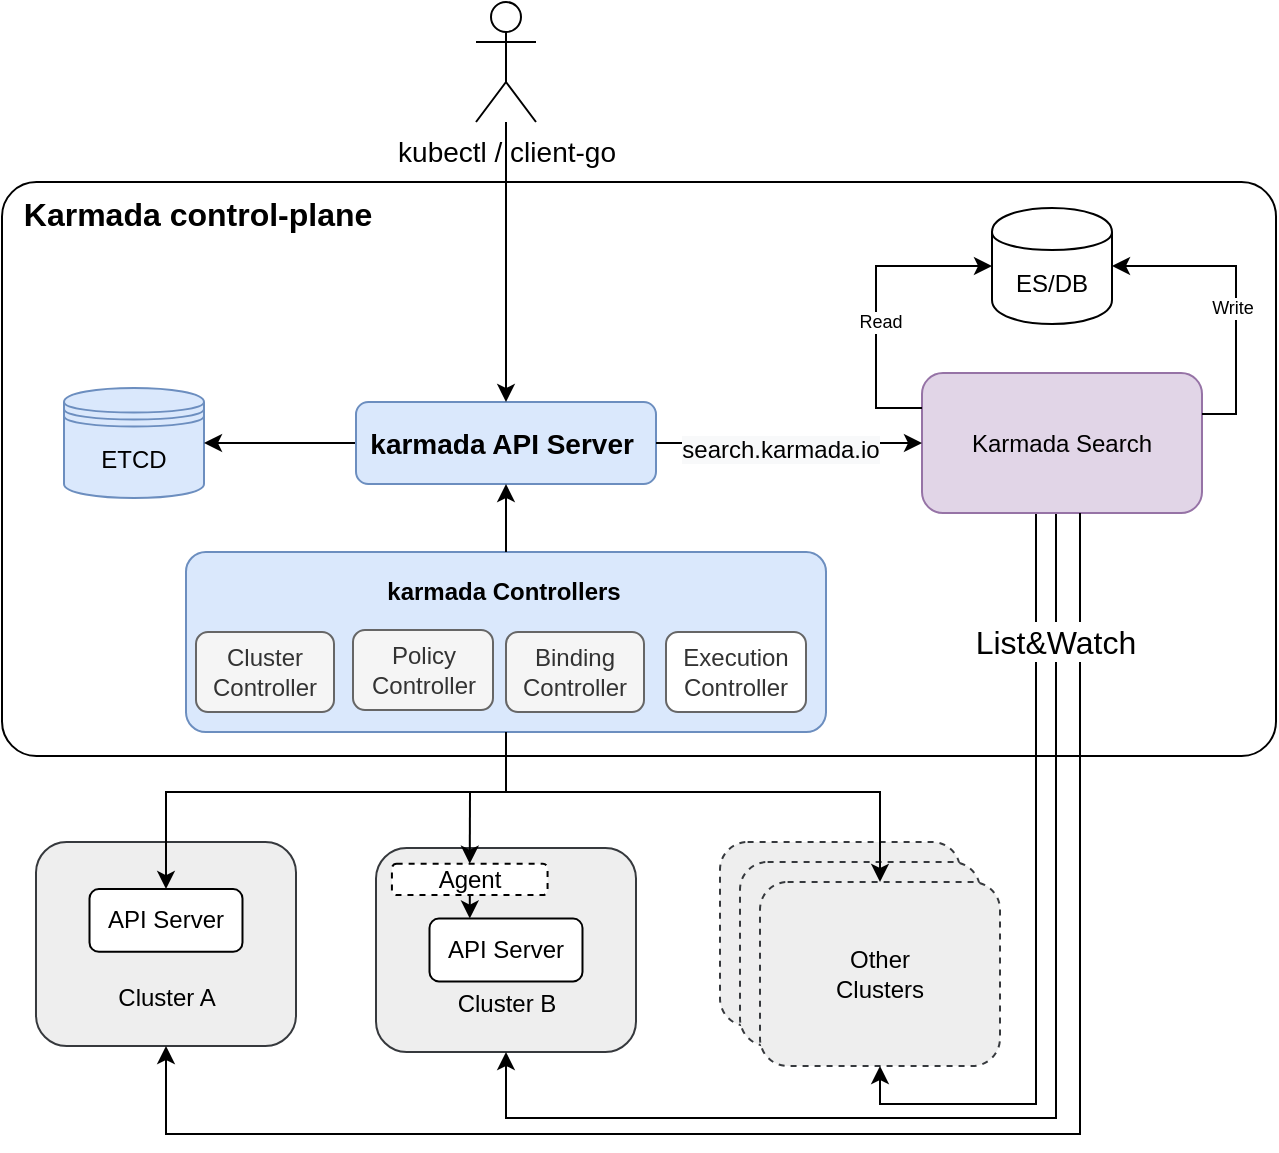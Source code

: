 <mxfile version="13.9.9" type="device"><diagram id="YDcc9W5wfRdrAbQTgMcR" name="资源全局搜索"><mxGraphModel dx="-419" dy="3520" grid="0" gridSize="10" guides="1" tooltips="1" connect="1" arrows="1" fold="1" page="1" pageScale="1" pageWidth="827" pageHeight="1169" math="0" shadow="0"><root><mxCell id="DDgLZkH4KFTu_fttLClQ-0"/><mxCell id="DDgLZkH4KFTu_fttLClQ-1" parent="DDgLZkH4KFTu_fttLClQ-0"/><mxCell id="jeVSMUv8jqbqw5MDYLoh-6" value="" style="group" parent="DDgLZkH4KFTu_fttLClQ-1" vertex="1" connectable="0"><mxGeometry x="2882" y="-1497" width="140" height="112" as="geometry"/></mxCell><mxCell id="mVF_iYI-QbaVjgLr8Lef-25" value="" style="rounded=1;whiteSpace=wrap;html=1;dashed=1;fillColor=#eeeeee;strokeColor=#36393d;" parent="jeVSMUv8jqbqw5MDYLoh-6" vertex="1"><mxGeometry width="120" height="92" as="geometry"/></mxCell><mxCell id="mVF_iYI-QbaVjgLr8Lef-26" value="" style="rounded=1;whiteSpace=wrap;html=1;dashed=1;fillColor=#eeeeee;strokeColor=#36393d;" parent="jeVSMUv8jqbqw5MDYLoh-6" vertex="1"><mxGeometry x="10" y="10" width="120" height="92" as="geometry"/></mxCell><mxCell id="mVF_iYI-QbaVjgLr8Lef-27" value="Other&lt;br&gt;Clusters" style="rounded=1;whiteSpace=wrap;html=1;dashed=1;fillColor=#eeeeee;strokeColor=#36393d;" parent="jeVSMUv8jqbqw5MDYLoh-6" vertex="1"><mxGeometry x="20" y="20" width="120" height="92" as="geometry"/></mxCell><mxCell id="mVF_iYI-QbaVjgLr8Lef-2" value="&lt;b&gt;&amp;nbsp; Karmada control-plane&lt;/b&gt;" style="rounded=1;whiteSpace=wrap;html=1;arcSize=6;verticalAlign=top;align=left;fontSize=16;" parent="DDgLZkH4KFTu_fttLClQ-1" vertex="1"><mxGeometry x="2523" y="-1827" width="637" height="287" as="geometry"/></mxCell><mxCell id="mVF_iYI-QbaVjgLr8Lef-3" value="ETCD" style="shape=datastore;whiteSpace=wrap;html=1;fillColor=#dae8fc;strokeColor=#6c8ebf;" parent="DDgLZkH4KFTu_fttLClQ-1" vertex="1"><mxGeometry x="2554" y="-1724" width="70" height="55" as="geometry"/></mxCell><mxCell id="mVF_iYI-QbaVjgLr8Lef-4" value="" style="edgeStyle=orthogonalEdgeStyle;rounded=0;orthogonalLoop=1;jettySize=auto;html=1;" parent="DDgLZkH4KFTu_fttLClQ-1" source="mVF_iYI-QbaVjgLr8Lef-5" target="mVF_iYI-QbaVjgLr8Lef-3" edge="1"><mxGeometry x="2500" y="-1950" as="geometry"/></mxCell><mxCell id="mVF_iYI-QbaVjgLr8Lef-5" value="karmada API Server&amp;nbsp;" style="rounded=1;whiteSpace=wrap;html=1;fillColor=#dae8fc;strokeColor=#6c8ebf;fontSize=14;fontStyle=1" parent="DDgLZkH4KFTu_fttLClQ-1" vertex="1"><mxGeometry x="2700" y="-1717" width="150" height="41" as="geometry"/></mxCell><mxCell id="mVF_iYI-QbaVjgLr8Lef-6" value="" style="group;rounded=1;arcSize=7;glass=0;" parent="DDgLZkH4KFTu_fttLClQ-1" vertex="1" connectable="0"><mxGeometry x="2615" y="-1642" width="320" height="90" as="geometry"/></mxCell><mxCell id="mVF_iYI-QbaVjgLr8Lef-7" value="" style="rounded=1;whiteSpace=wrap;html=1;fillColor=#dae8fc;strokeColor=#6c8ebf;arcSize=11;" parent="mVF_iYI-QbaVjgLr8Lef-6" vertex="1"><mxGeometry width="320" height="90.0" as="geometry"/></mxCell><mxCell id="mVF_iYI-QbaVjgLr8Lef-8" value="Policy Controller" style="rounded=1;whiteSpace=wrap;html=1;fillColor=#f5f5f5;strokeColor=#666666;fontColor=#333333;" parent="mVF_iYI-QbaVjgLr8Lef-6" vertex="1"><mxGeometry x="83.5" y="39.0" width="70" height="40.0" as="geometry"/></mxCell><mxCell id="mVF_iYI-QbaVjgLr8Lef-9" value="Binding&lt;br&gt;Controller" style="rounded=1;whiteSpace=wrap;html=1;fillColor=#f5f5f5;strokeColor=#666666;fontColor=#333333;" parent="mVF_iYI-QbaVjgLr8Lef-6" vertex="1"><mxGeometry x="160" y="40.0" width="69" height="40.0" as="geometry"/></mxCell><mxCell id="mVF_iYI-QbaVjgLr8Lef-10" value="Execution&lt;br&gt;Controller" style="rounded=1;whiteSpace=wrap;html=1;strokeColor=#666666;fontColor=#333333;" parent="mVF_iYI-QbaVjgLr8Lef-6" vertex="1"><mxGeometry x="240" y="40.0" width="70" height="40.0" as="geometry"/></mxCell><mxCell id="mVF_iYI-QbaVjgLr8Lef-11" value="Cluster&lt;br&gt;Controller" style="rounded=1;whiteSpace=wrap;html=1;fillColor=#f5f5f5;strokeColor=#666666;fontColor=#333333;" parent="mVF_iYI-QbaVjgLr8Lef-6" vertex="1"><mxGeometry x="5" y="40.0" width="69" height="40.0" as="geometry"/></mxCell><mxCell id="mVF_iYI-QbaVjgLr8Lef-12" value="&lt;b&gt;karmada Controllers&lt;/b&gt;" style="text;html=1;strokeColor=none;fillColor=none;align=center;verticalAlign=middle;whiteSpace=wrap;rounded=0;" parent="mVF_iYI-QbaVjgLr8Lef-6" vertex="1"><mxGeometry x="64" y="10.0" width="190" height="20.0" as="geometry"/></mxCell><mxCell id="mVF_iYI-QbaVjgLr8Lef-13" value="" style="endArrow=classic;html=1;exitX=0.5;exitY=0;exitDx=0;exitDy=0;entryX=0.5;entryY=1;entryDx=0;entryDy=0;" parent="DDgLZkH4KFTu_fttLClQ-1" source="mVF_iYI-QbaVjgLr8Lef-7" target="mVF_iYI-QbaVjgLr8Lef-5" edge="1"><mxGeometry x="2500" y="-1950" width="50" height="50" as="geometry"><mxPoint x="2710" y="-1502" as="sourcePoint"/><mxPoint x="2763" y="-1667" as="targetPoint"/></mxGeometry></mxCell><mxCell id="mVF_iYI-QbaVjgLr8Lef-15" value="" style="group;rounded=1;" parent="DDgLZkH4KFTu_fttLClQ-1" vertex="1" connectable="0"><mxGeometry x="2540" y="-1497" width="130" height="102" as="geometry"/></mxCell><mxCell id="mVF_iYI-QbaVjgLr8Lef-16" value="" style="rounded=1;whiteSpace=wrap;html=1;fillColor=#eeeeee;strokeColor=#36393d;" parent="mVF_iYI-QbaVjgLr8Lef-15" vertex="1"><mxGeometry width="130" height="102" as="geometry"/></mxCell><mxCell id="mVF_iYI-QbaVjgLr8Lef-17" value="API Server" style="rounded=1;whiteSpace=wrap;html=1;" parent="mVF_iYI-QbaVjgLr8Lef-15" vertex="1"><mxGeometry x="26.752" y="23.538" width="76.497" height="31.385" as="geometry"/></mxCell><mxCell id="mVF_iYI-QbaVjgLr8Lef-18" value="Cluster A" style="text;html=1;strokeColor=none;fillColor=none;align=center;verticalAlign=middle;whiteSpace=wrap;rounded=1;" parent="mVF_iYI-QbaVjgLr8Lef-15" vertex="1"><mxGeometry x="17.687" y="70.615" width="94.626" height="15.692" as="geometry"/></mxCell><mxCell id="mVF_iYI-QbaVjgLr8Lef-19" value="Agent" style="group;rounded=1;" parent="DDgLZkH4KFTu_fttLClQ-1" vertex="1" connectable="0"><mxGeometry x="2710" y="-1494" width="130" height="102" as="geometry"/></mxCell><mxCell id="mVF_iYI-QbaVjgLr8Lef-20" value="" style="rounded=1;whiteSpace=wrap;html=1;fillColor=#eeeeee;strokeColor=#36393d;" parent="mVF_iYI-QbaVjgLr8Lef-19" vertex="1"><mxGeometry width="130" height="102" as="geometry"/></mxCell><mxCell id="mVF_iYI-QbaVjgLr8Lef-21" value="API Server" style="rounded=1;whiteSpace=wrap;html=1;" parent="mVF_iYI-QbaVjgLr8Lef-19" vertex="1"><mxGeometry x="26.752" y="35.308" width="76.497" height="31.385" as="geometry"/></mxCell><mxCell id="mVF_iYI-QbaVjgLr8Lef-22" value="Cluster B" style="text;html=1;strokeColor=none;fillColor=none;align=center;verticalAlign=middle;whiteSpace=wrap;rounded=1;" parent="mVF_iYI-QbaVjgLr8Lef-19" vertex="1"><mxGeometry x="17.687" y="70.615" width="94.626" height="15.692" as="geometry"/></mxCell><mxCell id="mVF_iYI-QbaVjgLr8Lef-23" value="" style="edgeStyle=orthogonalEdgeStyle;rounded=0;orthogonalLoop=1;jettySize=auto;html=1;" parent="mVF_iYI-QbaVjgLr8Lef-19" source="mVF_iYI-QbaVjgLr8Lef-24" edge="1"><mxGeometry relative="1" as="geometry"><mxPoint x="46.871" y="35.308" as="targetPoint"/><Array as="points"><mxPoint x="46.871" y="35.308"/></Array></mxGeometry></mxCell><mxCell id="mVF_iYI-QbaVjgLr8Lef-24" value="Agent" style="rounded=1;whiteSpace=wrap;html=1;dashed=1;" parent="mVF_iYI-QbaVjgLr8Lef-19" vertex="1"><mxGeometry x="7.959" y="7.846" width="77.823" height="15.692" as="geometry"/></mxCell><mxCell id="mVF_iYI-QbaVjgLr8Lef-28" value="" style="endArrow=classic;html=1;entryX=0.5;entryY=0;entryDx=0;entryDy=0;rounded=0;exitX=0.5;exitY=1;exitDx=0;exitDy=0;" parent="DDgLZkH4KFTu_fttLClQ-1" source="mVF_iYI-QbaVjgLr8Lef-7" target="mVF_iYI-QbaVjgLr8Lef-17" edge="1"><mxGeometry x="2500" y="-1950" width="50" height="50" as="geometry"><mxPoint x="2764" y="-1550" as="sourcePoint"/><mxPoint x="2770" y="-1562" as="targetPoint"/><Array as="points"><mxPoint x="2775" y="-1522"/><mxPoint x="2675" y="-1522"/><mxPoint x="2605" y="-1522"/></Array></mxGeometry></mxCell><mxCell id="mVF_iYI-QbaVjgLr8Lef-30" value="" style="endArrow=classic;html=1;rounded=0;entryX=0.5;entryY=0;entryDx=0;entryDy=0;" parent="DDgLZkH4KFTu_fttLClQ-1" target="mVF_iYI-QbaVjgLr8Lef-27" edge="1"><mxGeometry x="2500" y="-1950" width="50" height="50" as="geometry"><mxPoint x="2765" y="-1522" as="sourcePoint"/><mxPoint x="2737" y="-1562" as="targetPoint"/><Array as="points"><mxPoint x="2789" y="-1522"/><mxPoint x="2962" y="-1522"/><mxPoint x="2962" y="-1514"/></Array></mxGeometry></mxCell><mxCell id="mVF_iYI-QbaVjgLr8Lef-31" style="edgeStyle=orthogonalEdgeStyle;rounded=0;orthogonalLoop=1;jettySize=auto;html=1;" parent="DDgLZkH4KFTu_fttLClQ-1" source="mVF_iYI-QbaVjgLr8Lef-32" target="mVF_iYI-QbaVjgLr8Lef-5" edge="1"><mxGeometry x="2500" y="-1950" as="geometry"/></mxCell><mxCell id="mVF_iYI-QbaVjgLr8Lef-32" value="&lt;span style=&quot;font-size: 14px&quot;&gt;kubectl / client-go&lt;/span&gt;" style="shape=umlActor;verticalLabelPosition=bottom;verticalAlign=top;html=1;outlineConnect=0;" parent="DDgLZkH4KFTu_fttLClQ-1" vertex="1"><mxGeometry x="2760" y="-1917" width="30" height="60" as="geometry"/></mxCell><mxCell id="mVF_iYI-QbaVjgLr8Lef-34" style="edgeStyle=orthogonalEdgeStyle;rounded=0;jumpSize=6;orthogonalLoop=1;jettySize=auto;html=1;strokeColor=#000000;strokeWidth=1;exitX=0.5;exitY=1;exitDx=0;exitDy=0;entryX=0.5;entryY=1;entryDx=0;entryDy=0;" parent="DDgLZkH4KFTu_fttLClQ-1" source="mVF_iYI-QbaVjgLr8Lef-36" target="mVF_iYI-QbaVjgLr8Lef-20" edge="1"><mxGeometry x="2500" y="-1950" as="geometry"><mxPoint x="2764.0" y="-1352.0" as="targetPoint"/><Array as="points"><mxPoint x="3050" y="-1662"/><mxPoint x="3050" y="-1359"/><mxPoint x="2775" y="-1359"/></Array></mxGeometry></mxCell><mxCell id="mVF_iYI-QbaVjgLr8Lef-35" style="edgeStyle=orthogonalEdgeStyle;rounded=0;jumpSize=6;orthogonalLoop=1;jettySize=auto;html=1;strokeColor=#000000;strokeWidth=1;exitX=0.443;exitY=0.996;exitDx=0;exitDy=0;entryX=0.5;entryY=1;entryDx=0;entryDy=0;exitPerimeter=0;" parent="DDgLZkH4KFTu_fttLClQ-1" source="mVF_iYI-QbaVjgLr8Lef-36" target="mVF_iYI-QbaVjgLr8Lef-27" edge="1"><mxGeometry x="2500" y="-1950" as="geometry"><mxPoint x="3030" y="-1402" as="targetPoint"/><Array as="points"><mxPoint x="3045" y="-1680"/><mxPoint x="3040" y="-1680"/><mxPoint x="3040" y="-1366"/><mxPoint x="2962" y="-1366"/></Array></mxGeometry></mxCell><mxCell id="mVF_iYI-QbaVjgLr8Lef-36" value="&lt;span style=&quot;font-weight: 400&quot;&gt;Karmada Search&lt;br&gt;&lt;/span&gt;" style="rounded=1;whiteSpace=wrap;html=1;fillColor=#e1d5e7;strokeColor=#9673a6;fontStyle=1" parent="DDgLZkH4KFTu_fttLClQ-1" vertex="1"><mxGeometry x="2983" y="-1731.5" width="140" height="70" as="geometry"/></mxCell><mxCell id="mVF_iYI-QbaVjgLr8Lef-40" style="edgeStyle=orthogonalEdgeStyle;rounded=0;orthogonalLoop=1;jettySize=auto;html=1;exitX=0;exitY=0.25;exitDx=0;exitDy=0;entryX=0;entryY=0.5;entryDx=0;entryDy=0;" parent="DDgLZkH4KFTu_fttLClQ-1" source="mVF_iYI-QbaVjgLr8Lef-36" target="mVF_iYI-QbaVjgLr8Lef-41" edge="1"><mxGeometry x="2500" y="-1950" as="geometry"><mxPoint x="3180" y="-1674" as="sourcePoint"/><Array as="points"><mxPoint x="2960" y="-1714"/><mxPoint x="2960" y="-1785"/></Array></mxGeometry></mxCell><mxCell id="JmPF4Ms-xHDsjU2hkVyx-1" value="Read" style="edgeLabel;html=1;align=center;verticalAlign=middle;resizable=0;points=[];fontSize=9;fontColor=#000000;" parent="mVF_iYI-QbaVjgLr8Lef-40" vertex="1" connectable="0"><mxGeometry relative="1" as="geometry"><mxPoint x="2" y="10" as="offset"/></mxGeometry></mxCell><mxCell id="mVF_iYI-QbaVjgLr8Lef-41" value="ES/DB" style="shape=cylinder;whiteSpace=wrap;html=1;boundedLbl=1;backgroundOutline=1;rounded=1;" parent="DDgLZkH4KFTu_fttLClQ-1" vertex="1"><mxGeometry x="3018" y="-1814" width="60" height="58" as="geometry"/></mxCell><mxCell id="mVF_iYI-QbaVjgLr8Lef-42" style="edgeStyle=orthogonalEdgeStyle;rounded=0;orthogonalLoop=1;jettySize=auto;html=1;entryX=1;entryY=0.5;entryDx=0;entryDy=0;" parent="DDgLZkH4KFTu_fttLClQ-1" source="mVF_iYI-QbaVjgLr8Lef-36" target="mVF_iYI-QbaVjgLr8Lef-41" edge="1"><mxGeometry x="2500" y="-1950" as="geometry"><Array as="points"><mxPoint x="3140" y="-1711"/><mxPoint x="3140" y="-1785"/></Array><mxPoint x="3370" y="-1714" as="targetPoint"/><mxPoint x="3126" y="-1711" as="sourcePoint"/></mxGeometry></mxCell><mxCell id="JmPF4Ms-xHDsjU2hkVyx-0" value="Write" style="edgeLabel;html=1;align=center;verticalAlign=middle;resizable=0;points=[];fontSize=9;fontColor=#000000;" parent="mVF_iYI-QbaVjgLr8Lef-42" vertex="1" connectable="0"><mxGeometry relative="1" as="geometry"><mxPoint x="-2" y="6" as="offset"/></mxGeometry></mxCell><mxCell id="mVF_iYI-QbaVjgLr8Lef-45" style="edgeStyle=orthogonalEdgeStyle;rounded=0;orthogonalLoop=1;jettySize=auto;html=1;entryX=0;entryY=0.5;entryDx=0;entryDy=0;" parent="DDgLZkH4KFTu_fttLClQ-1" source="mVF_iYI-QbaVjgLr8Lef-5" target="mVF_iYI-QbaVjgLr8Lef-36" edge="1"><mxGeometry x="2500" y="-1950" as="geometry"><mxPoint x="3072.81" y="-1799.75" as="targetPoint"/></mxGeometry></mxCell><mxCell id="jeVSMUv8jqbqw5MDYLoh-0" value="&lt;span style=&quot;font-size: 12px ; background-color: rgb(248 , 249 , 250)&quot;&gt;search.karmada.io&lt;/span&gt;" style="edgeLabel;html=1;align=center;verticalAlign=middle;resizable=0;points=[];fontSize=16;fontColor=#000000;" parent="mVF_iYI-QbaVjgLr8Lef-45" vertex="1" connectable="0"><mxGeometry relative="1" as="geometry"><mxPoint x="-5" y="1.67" as="offset"/></mxGeometry></mxCell><mxCell id="jeVSMUv8jqbqw5MDYLoh-1" style="edgeStyle=orthogonalEdgeStyle;rounded=0;jumpSize=6;orthogonalLoop=1;jettySize=auto;html=1;strokeColor=#000000;strokeWidth=1;entryX=0.5;entryY=1;entryDx=0;entryDy=0;" parent="DDgLZkH4KFTu_fttLClQ-1" source="mVF_iYI-QbaVjgLr8Lef-36" target="mVF_iYI-QbaVjgLr8Lef-16" edge="1"><mxGeometry x="2510" y="-1940" as="geometry"><mxPoint x="2774.0" y="-1342.0" as="targetPoint"/><Array as="points"><mxPoint x="3062" y="-1351"/><mxPoint x="2605" y="-1351"/></Array><mxPoint x="3060" y="-1670" as="sourcePoint"/></mxGeometry></mxCell><mxCell id="mVF_iYI-QbaVjgLr8Lef-39" value="&lt;font style=&quot;font-size: 16px&quot;&gt;List&amp;amp;Watch&lt;/font&gt;" style="text;html=1;align=center;verticalAlign=middle;whiteSpace=wrap;rounded=0;fillColor=#ffffff;" parent="DDgLZkH4KFTu_fttLClQ-1" vertex="1"><mxGeometry x="3005" y="-1607" width="90" height="20" as="geometry"/></mxCell><mxCell id="jeVSMUv8jqbqw5MDYLoh-8" value="" style="endArrow=classic;html=1;strokeColor=#000000;fontSize=16;fontColor=#000000;entryX=0.5;entryY=0;entryDx=0;entryDy=0;" parent="DDgLZkH4KFTu_fttLClQ-1" target="mVF_iYI-QbaVjgLr8Lef-24" edge="1"><mxGeometry width="50" height="50" relative="1" as="geometry"><mxPoint x="2757" y="-1522" as="sourcePoint"/><mxPoint x="2814" y="-1529" as="targetPoint"/></mxGeometry></mxCell></root></mxGraphModel></diagram></mxfile>